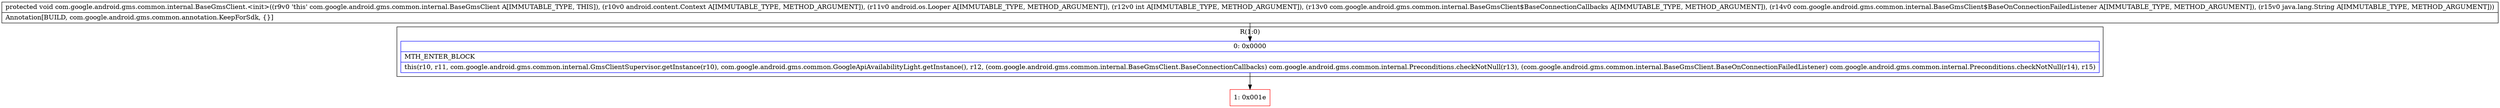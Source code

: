 digraph "CFG forcom.google.android.gms.common.internal.BaseGmsClient.\<init\>(Landroid\/content\/Context;Landroid\/os\/Looper;ILcom\/google\/android\/gms\/common\/internal\/BaseGmsClient$BaseConnectionCallbacks;Lcom\/google\/android\/gms\/common\/internal\/BaseGmsClient$BaseOnConnectionFailedListener;Ljava\/lang\/String;)V" {
subgraph cluster_Region_871637966 {
label = "R(1:0)";
node [shape=record,color=blue];
Node_0 [shape=record,label="{0\:\ 0x0000|MTH_ENTER_BLOCK\l|this(r10, r11, com.google.android.gms.common.internal.GmsClientSupervisor.getInstance(r10), com.google.android.gms.common.GoogleApiAvailabilityLight.getInstance(), r12, (com.google.android.gms.common.internal.BaseGmsClient.BaseConnectionCallbacks) com.google.android.gms.common.internal.Preconditions.checkNotNull(r13), (com.google.android.gms.common.internal.BaseGmsClient.BaseOnConnectionFailedListener) com.google.android.gms.common.internal.Preconditions.checkNotNull(r14), r15)\l}"];
}
Node_1 [shape=record,color=red,label="{1\:\ 0x001e}"];
MethodNode[shape=record,label="{protected void com.google.android.gms.common.internal.BaseGmsClient.\<init\>((r9v0 'this' com.google.android.gms.common.internal.BaseGmsClient A[IMMUTABLE_TYPE, THIS]), (r10v0 android.content.Context A[IMMUTABLE_TYPE, METHOD_ARGUMENT]), (r11v0 android.os.Looper A[IMMUTABLE_TYPE, METHOD_ARGUMENT]), (r12v0 int A[IMMUTABLE_TYPE, METHOD_ARGUMENT]), (r13v0 com.google.android.gms.common.internal.BaseGmsClient$BaseConnectionCallbacks A[IMMUTABLE_TYPE, METHOD_ARGUMENT]), (r14v0 com.google.android.gms.common.internal.BaseGmsClient$BaseOnConnectionFailedListener A[IMMUTABLE_TYPE, METHOD_ARGUMENT]), (r15v0 java.lang.String A[IMMUTABLE_TYPE, METHOD_ARGUMENT]))  | Annotation[BUILD, com.google.android.gms.common.annotation.KeepForSdk, \{\}]\l}"];
MethodNode -> Node_0;
Node_0 -> Node_1;
}

